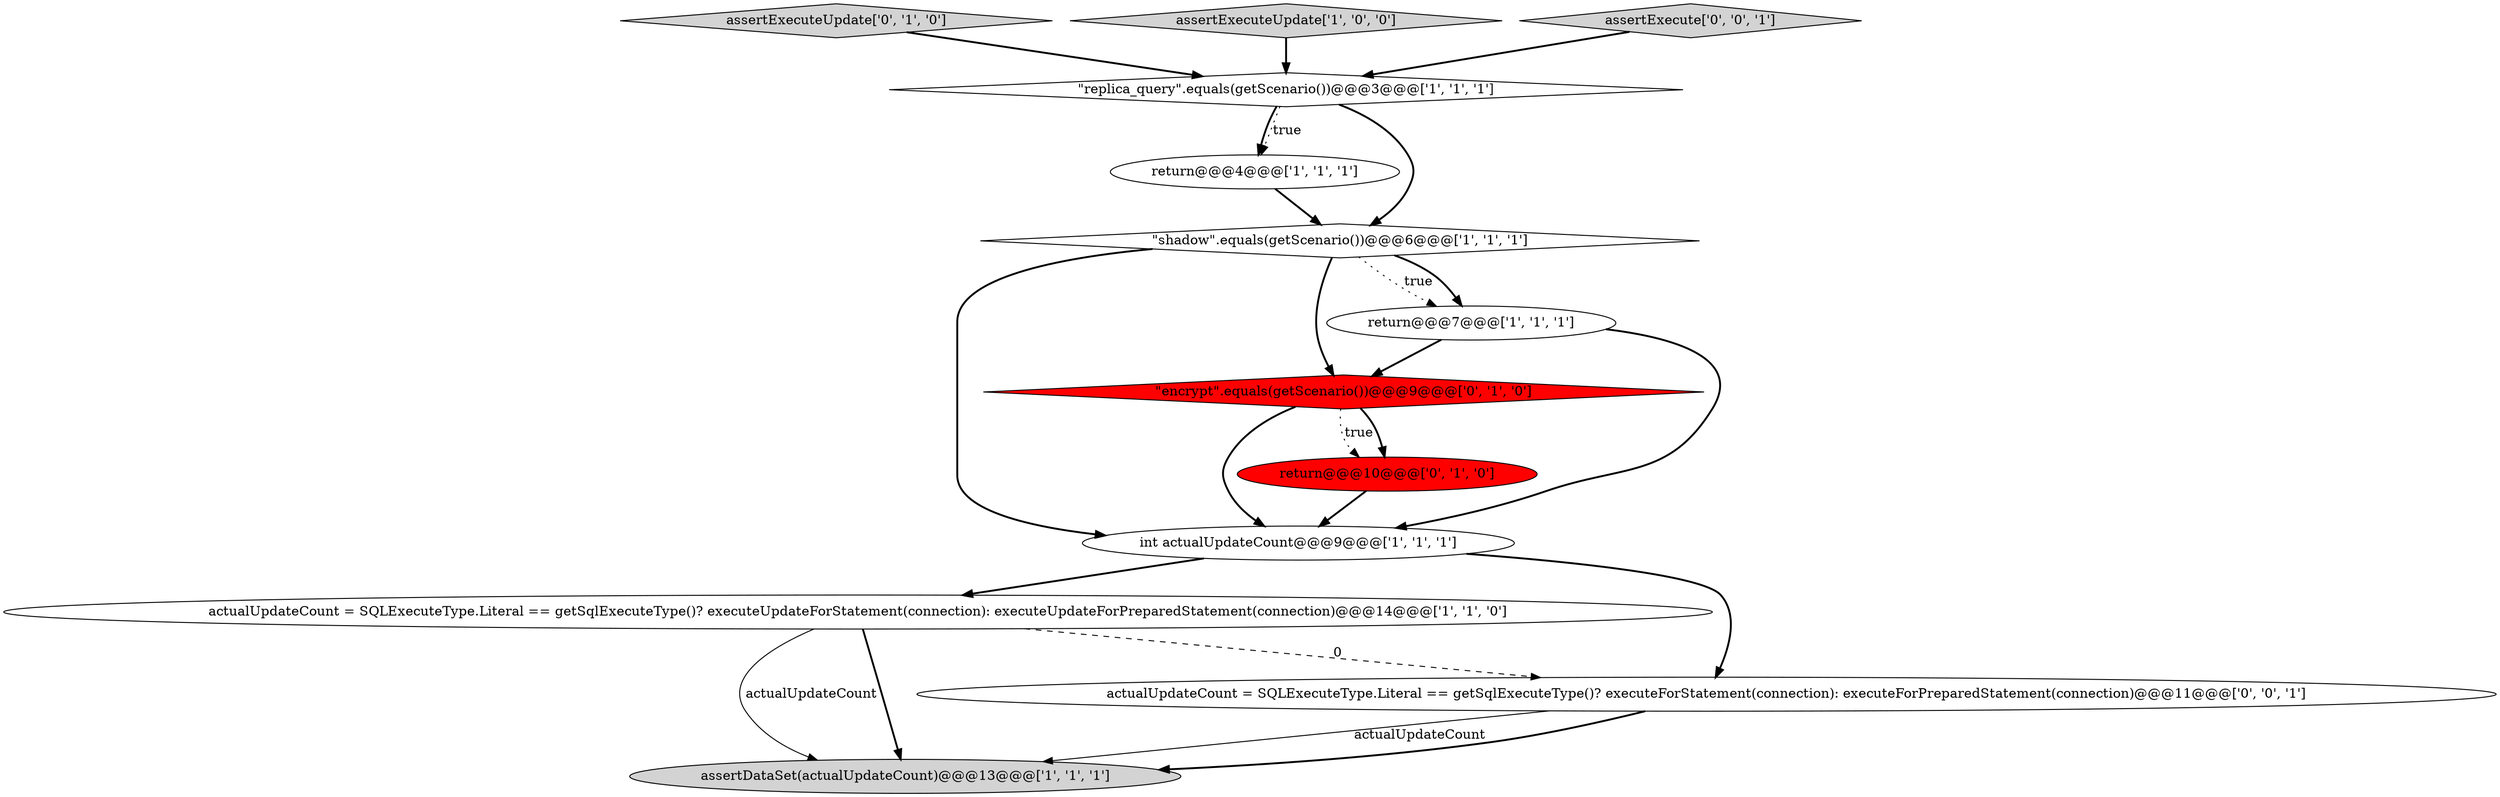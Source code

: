 digraph {
4 [style = filled, label = "return@@@4@@@['1', '1', '1']", fillcolor = white, shape = ellipse image = "AAA0AAABBB1BBB"];
2 [style = filled, label = "assertDataSet(actualUpdateCount)@@@13@@@['1', '1', '1']", fillcolor = lightgray, shape = ellipse image = "AAA0AAABBB1BBB"];
9 [style = filled, label = "assertExecuteUpdate['0', '1', '0']", fillcolor = lightgray, shape = diamond image = "AAA0AAABBB2BBB"];
6 [style = filled, label = "int actualUpdateCount@@@9@@@['1', '1', '1']", fillcolor = white, shape = ellipse image = "AAA0AAABBB1BBB"];
5 [style = filled, label = "\"shadow\".equals(getScenario())@@@6@@@['1', '1', '1']", fillcolor = white, shape = diamond image = "AAA0AAABBB1BBB"];
7 [style = filled, label = "actualUpdateCount = SQLExecuteType.Literal == getSqlExecuteType()? executeUpdateForStatement(connection): executeUpdateForPreparedStatement(connection)@@@14@@@['1', '1', '0']", fillcolor = white, shape = ellipse image = "AAA0AAABBB1BBB"];
10 [style = filled, label = "\"encrypt\".equals(getScenario())@@@9@@@['0', '1', '0']", fillcolor = red, shape = diamond image = "AAA1AAABBB2BBB"];
3 [style = filled, label = "assertExecuteUpdate['1', '0', '0']", fillcolor = lightgray, shape = diamond image = "AAA0AAABBB1BBB"];
1 [style = filled, label = "\"replica_query\".equals(getScenario())@@@3@@@['1', '1', '1']", fillcolor = white, shape = diamond image = "AAA0AAABBB1BBB"];
0 [style = filled, label = "return@@@7@@@['1', '1', '1']", fillcolor = white, shape = ellipse image = "AAA0AAABBB1BBB"];
8 [style = filled, label = "return@@@10@@@['0', '1', '0']", fillcolor = red, shape = ellipse image = "AAA1AAABBB2BBB"];
12 [style = filled, label = "assertExecute['0', '0', '1']", fillcolor = lightgray, shape = diamond image = "AAA0AAABBB3BBB"];
11 [style = filled, label = "actualUpdateCount = SQLExecuteType.Literal == getSqlExecuteType()? executeForStatement(connection): executeForPreparedStatement(connection)@@@11@@@['0', '0', '1']", fillcolor = white, shape = ellipse image = "AAA0AAABBB3BBB"];
1->5 [style = bold, label=""];
5->10 [style = bold, label=""];
10->8 [style = dotted, label="true"];
1->4 [style = bold, label=""];
3->1 [style = bold, label=""];
0->6 [style = bold, label=""];
7->2 [style = solid, label="actualUpdateCount"];
7->11 [style = dashed, label="0"];
8->6 [style = bold, label=""];
1->4 [style = dotted, label="true"];
5->0 [style = dotted, label="true"];
11->2 [style = solid, label="actualUpdateCount"];
12->1 [style = bold, label=""];
10->6 [style = bold, label=""];
11->2 [style = bold, label=""];
0->10 [style = bold, label=""];
5->6 [style = bold, label=""];
10->8 [style = bold, label=""];
5->0 [style = bold, label=""];
7->2 [style = bold, label=""];
6->11 [style = bold, label=""];
6->7 [style = bold, label=""];
9->1 [style = bold, label=""];
4->5 [style = bold, label=""];
}
